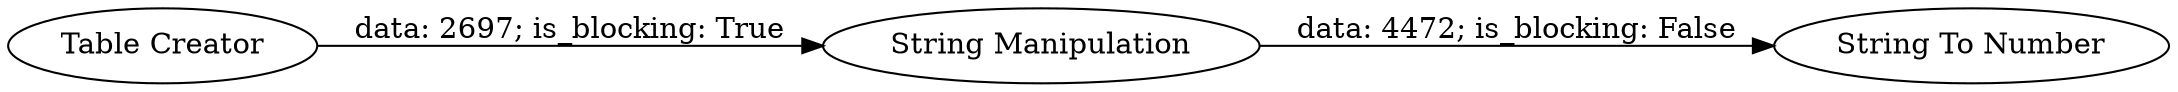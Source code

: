 digraph {
	"2036546663603127961_35" [label="Table Creator"]
	"2036546663603127961_38" [label="String To Number"]
	"2036546663603127961_36" [label="String Manipulation"]
	"2036546663603127961_35" -> "2036546663603127961_36" [label="data: 2697; is_blocking: True"]
	"2036546663603127961_36" -> "2036546663603127961_38" [label="data: 4472; is_blocking: False"]
	rankdir=LR
}
